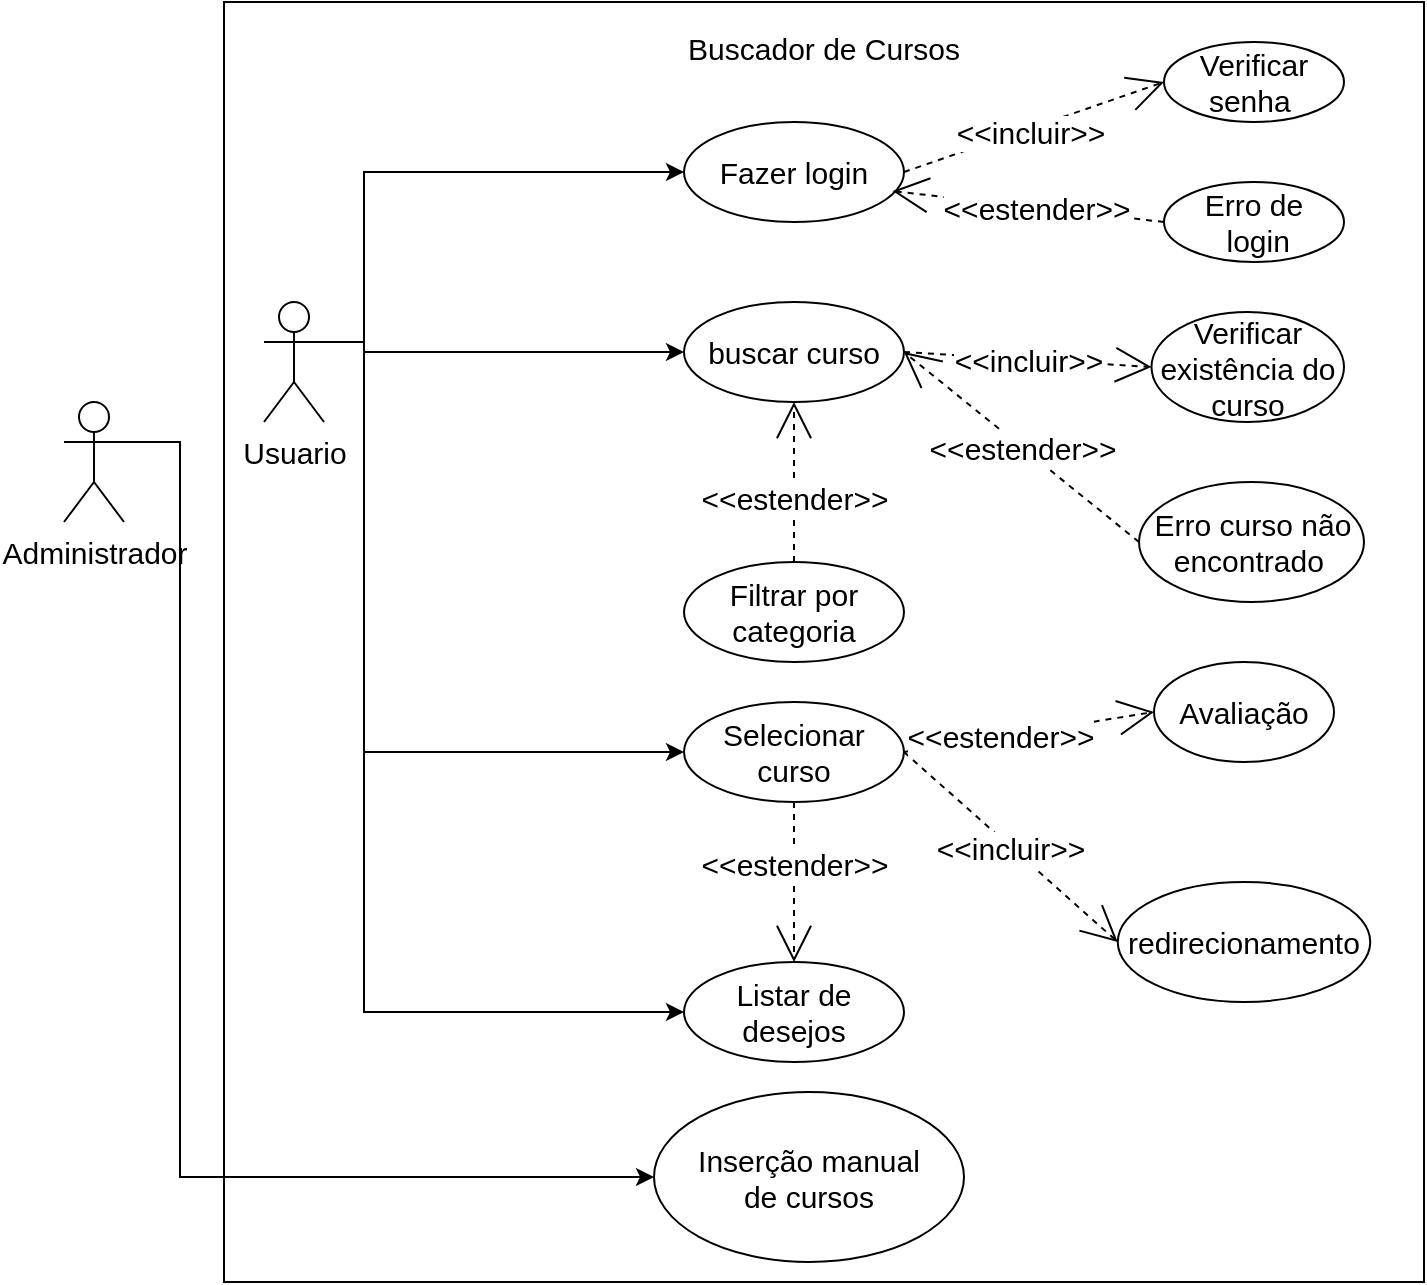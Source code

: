 <mxfile version="26.1.1" pages="2">
  <diagram name="Página-1" id="4R_XhFTZOLe2d6gKUBly">
    <mxGraphModel dx="1311" dy="753" grid="0" gridSize="10" guides="1" tooltips="1" connect="1" arrows="1" fold="1" page="1" pageScale="1" pageWidth="827" pageHeight="1169" math="0" shadow="0">
      <root>
        <mxCell id="0" />
        <mxCell id="1" parent="0" />
        <mxCell id="xLhj-QWqKQ5IKGAw0bBU-1" value="&lt;font style=&quot;vertical-align: inherit;&quot;&gt;&lt;font style=&quot;vertical-align: inherit;&quot;&gt;&lt;font style=&quot;vertical-align: inherit;&quot;&gt;&lt;font style=&quot;vertical-align: inherit;&quot;&gt;Buscador de Cursos&lt;/font&gt;&lt;/font&gt;&lt;/font&gt;&lt;/font&gt;&lt;div&gt;&lt;font style=&quot;vertical-align: inherit;&quot;&gt;&lt;font style=&quot;vertical-align: inherit;&quot;&gt;&lt;font style=&quot;vertical-align: inherit;&quot;&gt;&lt;font style=&quot;vertical-align: inherit;&quot;&gt;&lt;br&gt;&lt;/font&gt;&lt;/font&gt;&lt;/font&gt;&lt;/font&gt;&lt;/div&gt;&lt;div&gt;&lt;font style=&quot;vertical-align: inherit;&quot;&gt;&lt;font style=&quot;vertical-align: inherit;&quot;&gt;&lt;font style=&quot;vertical-align: inherit;&quot;&gt;&lt;font style=&quot;vertical-align: inherit;&quot;&gt;&lt;br&gt;&lt;/font&gt;&lt;/font&gt;&lt;/font&gt;&lt;/font&gt;&lt;/div&gt;&lt;div&gt;&lt;font style=&quot;vertical-align: inherit;&quot;&gt;&lt;font style=&quot;vertical-align: inherit;&quot;&gt;&lt;font style=&quot;vertical-align: inherit;&quot;&gt;&lt;font style=&quot;vertical-align: inherit;&quot;&gt;&lt;br&gt;&lt;/font&gt;&lt;/font&gt;&lt;/font&gt;&lt;/font&gt;&lt;/div&gt;&lt;div&gt;&lt;font style=&quot;vertical-align: inherit;&quot;&gt;&lt;font style=&quot;vertical-align: inherit;&quot;&gt;&lt;font style=&quot;vertical-align: inherit;&quot;&gt;&lt;font style=&quot;vertical-align: inherit;&quot;&gt;&lt;br&gt;&lt;/font&gt;&lt;/font&gt;&lt;/font&gt;&lt;/font&gt;&lt;/div&gt;&lt;div&gt;&lt;font style=&quot;vertical-align: inherit;&quot;&gt;&lt;font style=&quot;vertical-align: inherit;&quot;&gt;&lt;font style=&quot;vertical-align: inherit;&quot;&gt;&lt;font style=&quot;vertical-align: inherit;&quot;&gt;&lt;br&gt;&lt;/font&gt;&lt;/font&gt;&lt;/font&gt;&lt;/font&gt;&lt;/div&gt;&lt;div&gt;&lt;font style=&quot;vertical-align: inherit;&quot;&gt;&lt;font style=&quot;vertical-align: inherit;&quot;&gt;&lt;font style=&quot;vertical-align: inherit;&quot;&gt;&lt;font style=&quot;vertical-align: inherit;&quot;&gt;&lt;br&gt;&lt;/font&gt;&lt;/font&gt;&lt;/font&gt;&lt;/font&gt;&lt;/div&gt;&lt;div&gt;&lt;font style=&quot;vertical-align: inherit;&quot;&gt;&lt;font style=&quot;vertical-align: inherit;&quot;&gt;&lt;font style=&quot;vertical-align: inherit;&quot;&gt;&lt;font style=&quot;vertical-align: inherit;&quot;&gt;&lt;br&gt;&lt;/font&gt;&lt;/font&gt;&lt;/font&gt;&lt;/font&gt;&lt;/div&gt;&lt;div&gt;&lt;font style=&quot;vertical-align: inherit;&quot;&gt;&lt;font style=&quot;vertical-align: inherit;&quot;&gt;&lt;font style=&quot;vertical-align: inherit;&quot;&gt;&lt;font style=&quot;vertical-align: inherit;&quot;&gt;&lt;br&gt;&lt;/font&gt;&lt;/font&gt;&lt;/font&gt;&lt;/font&gt;&lt;/div&gt;&lt;div&gt;&lt;font style=&quot;vertical-align: inherit;&quot;&gt;&lt;font style=&quot;vertical-align: inherit;&quot;&gt;&lt;font style=&quot;vertical-align: inherit;&quot;&gt;&lt;font style=&quot;vertical-align: inherit;&quot;&gt;&lt;br&gt;&lt;/font&gt;&lt;/font&gt;&lt;/font&gt;&lt;/font&gt;&lt;/div&gt;&lt;div&gt;&lt;font style=&quot;vertical-align: inherit;&quot;&gt;&lt;font style=&quot;vertical-align: inherit;&quot;&gt;&lt;font style=&quot;vertical-align: inherit;&quot;&gt;&lt;font style=&quot;vertical-align: inherit;&quot;&gt;&lt;br&gt;&lt;/font&gt;&lt;/font&gt;&lt;/font&gt;&lt;/font&gt;&lt;/div&gt;&lt;div&gt;&lt;font style=&quot;vertical-align: inherit;&quot;&gt;&lt;font style=&quot;vertical-align: inherit;&quot;&gt;&lt;font style=&quot;vertical-align: inherit;&quot;&gt;&lt;font style=&quot;vertical-align: inherit;&quot;&gt;&lt;br&gt;&lt;/font&gt;&lt;/font&gt;&lt;/font&gt;&lt;/font&gt;&lt;/div&gt;&lt;div&gt;&lt;font style=&quot;vertical-align: inherit;&quot;&gt;&lt;font style=&quot;vertical-align: inherit;&quot;&gt;&lt;font style=&quot;vertical-align: inherit;&quot;&gt;&lt;font style=&quot;vertical-align: inherit;&quot;&gt;&lt;br&gt;&lt;/font&gt;&lt;/font&gt;&lt;/font&gt;&lt;/font&gt;&lt;/div&gt;&lt;div&gt;&lt;font style=&quot;vertical-align: inherit;&quot;&gt;&lt;font style=&quot;vertical-align: inherit;&quot;&gt;&lt;font style=&quot;vertical-align: inherit;&quot;&gt;&lt;font style=&quot;vertical-align: inherit;&quot;&gt;&lt;br&gt;&lt;/font&gt;&lt;/font&gt;&lt;/font&gt;&lt;/font&gt;&lt;/div&gt;&lt;div&gt;&lt;font style=&quot;vertical-align: inherit;&quot;&gt;&lt;font style=&quot;vertical-align: inherit;&quot;&gt;&lt;font style=&quot;vertical-align: inherit;&quot;&gt;&lt;font style=&quot;vertical-align: inherit;&quot;&gt;&lt;br&gt;&lt;/font&gt;&lt;/font&gt;&lt;/font&gt;&lt;/font&gt;&lt;/div&gt;&lt;div&gt;&lt;font style=&quot;vertical-align: inherit;&quot;&gt;&lt;font style=&quot;vertical-align: inherit;&quot;&gt;&lt;font style=&quot;vertical-align: inherit;&quot;&gt;&lt;font style=&quot;vertical-align: inherit;&quot;&gt;&lt;br&gt;&lt;/font&gt;&lt;/font&gt;&lt;/font&gt;&lt;/font&gt;&lt;/div&gt;&lt;div&gt;&lt;font style=&quot;vertical-align: inherit;&quot;&gt;&lt;font style=&quot;vertical-align: inherit;&quot;&gt;&lt;font style=&quot;vertical-align: inherit;&quot;&gt;&lt;font style=&quot;vertical-align: inherit;&quot;&gt;&lt;br&gt;&lt;/font&gt;&lt;/font&gt;&lt;/font&gt;&lt;/font&gt;&lt;/div&gt;&lt;div&gt;&lt;font style=&quot;vertical-align: inherit;&quot;&gt;&lt;font style=&quot;vertical-align: inherit;&quot;&gt;&lt;font style=&quot;vertical-align: inherit;&quot;&gt;&lt;font style=&quot;vertical-align: inherit;&quot;&gt;&lt;br&gt;&lt;/font&gt;&lt;/font&gt;&lt;/font&gt;&lt;/font&gt;&lt;/div&gt;&lt;div&gt;&lt;font style=&quot;vertical-align: inherit;&quot;&gt;&lt;font style=&quot;vertical-align: inherit;&quot;&gt;&lt;font style=&quot;vertical-align: inherit;&quot;&gt;&lt;font style=&quot;vertical-align: inherit;&quot;&gt;&lt;br&gt;&lt;/font&gt;&lt;/font&gt;&lt;/font&gt;&lt;/font&gt;&lt;/div&gt;&lt;div&gt;&lt;font style=&quot;vertical-align: inherit;&quot;&gt;&lt;font style=&quot;vertical-align: inherit;&quot;&gt;&lt;font style=&quot;vertical-align: inherit;&quot;&gt;&lt;font style=&quot;vertical-align: inherit;&quot;&gt;&lt;br&gt;&lt;/font&gt;&lt;/font&gt;&lt;/font&gt;&lt;/font&gt;&lt;/div&gt;&lt;div&gt;&lt;font style=&quot;vertical-align: inherit;&quot;&gt;&lt;font style=&quot;vertical-align: inherit;&quot;&gt;&lt;font style=&quot;vertical-align: inherit;&quot;&gt;&lt;font style=&quot;vertical-align: inherit;&quot;&gt;&lt;br&gt;&lt;/font&gt;&lt;/font&gt;&lt;/font&gt;&lt;/font&gt;&lt;/div&gt;&lt;div&gt;&lt;font style=&quot;vertical-align: inherit;&quot;&gt;&lt;font style=&quot;vertical-align: inherit;&quot;&gt;&lt;font style=&quot;vertical-align: inherit;&quot;&gt;&lt;font style=&quot;vertical-align: inherit;&quot;&gt;&lt;br&gt;&lt;/font&gt;&lt;/font&gt;&lt;/font&gt;&lt;/font&gt;&lt;/div&gt;&lt;div&gt;&lt;font style=&quot;vertical-align: inherit;&quot;&gt;&lt;font style=&quot;vertical-align: inherit;&quot;&gt;&lt;font style=&quot;vertical-align: inherit;&quot;&gt;&lt;font style=&quot;vertical-align: inherit;&quot;&gt;&lt;br&gt;&lt;/font&gt;&lt;/font&gt;&lt;/font&gt;&lt;/font&gt;&lt;/div&gt;&lt;div&gt;&lt;font style=&quot;vertical-align: inherit;&quot;&gt;&lt;font style=&quot;vertical-align: inherit;&quot;&gt;&lt;font style=&quot;vertical-align: inherit;&quot;&gt;&lt;font style=&quot;vertical-align: inherit;&quot;&gt;&lt;br&gt;&lt;/font&gt;&lt;/font&gt;&lt;/font&gt;&lt;/font&gt;&lt;/div&gt;&lt;div&gt;&lt;font style=&quot;vertical-align: inherit;&quot;&gt;&lt;font style=&quot;vertical-align: inherit;&quot;&gt;&lt;font style=&quot;vertical-align: inherit;&quot;&gt;&lt;font style=&quot;vertical-align: inherit;&quot;&gt;&lt;br&gt;&lt;/font&gt;&lt;/font&gt;&lt;/font&gt;&lt;/font&gt;&lt;/div&gt;&lt;div&gt;&lt;font style=&quot;vertical-align: inherit;&quot;&gt;&lt;font style=&quot;vertical-align: inherit;&quot;&gt;&lt;font style=&quot;vertical-align: inherit;&quot;&gt;&lt;font style=&quot;vertical-align: inherit;&quot;&gt;&lt;br&gt;&lt;/font&gt;&lt;/font&gt;&lt;/font&gt;&lt;/font&gt;&lt;/div&gt;&lt;div&gt;&lt;font style=&quot;vertical-align: inherit;&quot;&gt;&lt;font style=&quot;vertical-align: inherit;&quot;&gt;&lt;font style=&quot;vertical-align: inherit;&quot;&gt;&lt;font style=&quot;vertical-align: inherit;&quot;&gt;&lt;br&gt;&lt;/font&gt;&lt;/font&gt;&lt;/font&gt;&lt;/font&gt;&lt;/div&gt;&lt;div&gt;&lt;font style=&quot;vertical-align: inherit;&quot;&gt;&lt;font style=&quot;vertical-align: inherit;&quot;&gt;&lt;font style=&quot;vertical-align: inherit;&quot;&gt;&lt;font style=&quot;vertical-align: inherit;&quot;&gt;&lt;br&gt;&lt;/font&gt;&lt;/font&gt;&lt;/font&gt;&lt;/font&gt;&lt;/div&gt;&lt;div&gt;&lt;font style=&quot;vertical-align: inherit;&quot;&gt;&lt;font style=&quot;vertical-align: inherit;&quot;&gt;&lt;font style=&quot;vertical-align: inherit;&quot;&gt;&lt;font style=&quot;vertical-align: inherit;&quot;&gt;&lt;br&gt;&lt;/font&gt;&lt;/font&gt;&lt;/font&gt;&lt;/font&gt;&lt;/div&gt;&lt;div&gt;&lt;font style=&quot;vertical-align: inherit;&quot;&gt;&lt;font style=&quot;vertical-align: inherit;&quot;&gt;&lt;font style=&quot;vertical-align: inherit;&quot;&gt;&lt;font style=&quot;vertical-align: inherit;&quot;&gt;&lt;br&gt;&lt;/font&gt;&lt;/font&gt;&lt;/font&gt;&lt;/font&gt;&lt;/div&gt;&lt;div&gt;&lt;font style=&quot;vertical-align: inherit;&quot;&gt;&lt;font style=&quot;vertical-align: inherit;&quot;&gt;&lt;font style=&quot;vertical-align: inherit;&quot;&gt;&lt;font style=&quot;vertical-align: inherit;&quot;&gt;&lt;br&gt;&lt;/font&gt;&lt;/font&gt;&lt;/font&gt;&lt;/font&gt;&lt;/div&gt;&lt;div&gt;&lt;font style=&quot;vertical-align: inherit;&quot;&gt;&lt;font style=&quot;vertical-align: inherit;&quot;&gt;&lt;font style=&quot;vertical-align: inherit;&quot;&gt;&lt;font style=&quot;vertical-align: inherit;&quot;&gt;&lt;br&gt;&lt;/font&gt;&lt;/font&gt;&lt;/font&gt;&lt;/font&gt;&lt;/div&gt;&lt;div&gt;&lt;font style=&quot;vertical-align: inherit;&quot;&gt;&lt;font style=&quot;vertical-align: inherit;&quot;&gt;&lt;font style=&quot;vertical-align: inherit;&quot;&gt;&lt;font style=&quot;vertical-align: inherit;&quot;&gt;&lt;br&gt;&lt;/font&gt;&lt;/font&gt;&lt;/font&gt;&lt;/font&gt;&lt;/div&gt;&lt;div&gt;&lt;br&gt;&lt;/div&gt;" style="html=1;whiteSpace=wrap;fontSize=15;" parent="1" vertex="1">
          <mxGeometry x="170" y="40" width="600" height="640" as="geometry" />
        </mxCell>
        <mxCell id="xLhj-QWqKQ5IKGAw0bBU-4" value="Fazer login" style="ellipse;whiteSpace=wrap;html=1;fontSize=15;" parent="1" vertex="1">
          <mxGeometry x="400" y="100" width="110" height="50" as="geometry" />
        </mxCell>
        <mxCell id="xLhj-QWqKQ5IKGAw0bBU-5" value="buscar curso" style="ellipse;whiteSpace=wrap;html=1;fontSize=15;" parent="1" vertex="1">
          <mxGeometry x="400" y="190" width="110" height="50" as="geometry" />
        </mxCell>
        <mxCell id="IMtY5FmmzQipSrMV69rI-3" style="edgeStyle=orthogonalEdgeStyle;rounded=0;orthogonalLoop=1;jettySize=auto;html=1;exitX=0.5;exitY=1;exitDx=0;exitDy=0;entryX=0.5;entryY=0;entryDx=0;entryDy=0;dashed=1;endArrow=open;endFill=0;fontSize=15;endSize=16;" parent="1" source="xLhj-QWqKQ5IKGAw0bBU-6" target="IMtY5FmmzQipSrMV69rI-1" edge="1">
          <mxGeometry relative="1" as="geometry" />
        </mxCell>
        <mxCell id="IMtY5FmmzQipSrMV69rI-4" value="&lt;font&gt;&amp;lt;&amp;lt;estender&amp;gt;&amp;gt;&lt;/font&gt;" style="edgeLabel;html=1;align=center;verticalAlign=middle;resizable=0;points=[];fontSize=15;" parent="IMtY5FmmzQipSrMV69rI-3" vertex="1" connectable="0">
          <mxGeometry x="-0.222" relative="1" as="geometry">
            <mxPoint as="offset" />
          </mxGeometry>
        </mxCell>
        <mxCell id="xLhj-QWqKQ5IKGAw0bBU-6" value="Selecionar curso" style="ellipse;whiteSpace=wrap;html=1;fontSize=15;" parent="1" vertex="1">
          <mxGeometry x="400" y="390" width="110" height="50" as="geometry" />
        </mxCell>
        <mxCell id="xLhj-QWqKQ5IKGAw0bBU-7" value="Filtrar por&lt;div&gt;categoria&lt;/div&gt;" style="ellipse;whiteSpace=wrap;html=1;fontSize=15;" parent="1" vertex="1">
          <mxGeometry x="400" y="320" width="110" height="50" as="geometry" />
        </mxCell>
        <mxCell id="xLhj-QWqKQ5IKGAw0bBU-10" style="edgeStyle=orthogonalEdgeStyle;rounded=0;orthogonalLoop=1;jettySize=auto;html=1;exitX=1;exitY=0.333;exitDx=0;exitDy=0;exitPerimeter=0;fontSize=15;" parent="1" source="xLhj-QWqKQ5IKGAw0bBU-8" target="xLhj-QWqKQ5IKGAw0bBU-4" edge="1">
          <mxGeometry relative="1" as="geometry">
            <Array as="points">
              <mxPoint x="240" y="210" />
              <mxPoint x="240" y="125" />
            </Array>
          </mxGeometry>
        </mxCell>
        <mxCell id="xLhj-QWqKQ5IKGAw0bBU-11" style="edgeStyle=orthogonalEdgeStyle;rounded=0;orthogonalLoop=1;jettySize=auto;html=1;exitX=1;exitY=0.333;exitDx=0;exitDy=0;exitPerimeter=0;entryX=0;entryY=0.5;entryDx=0;entryDy=0;fontSize=15;" parent="1" source="xLhj-QWqKQ5IKGAw0bBU-8" target="xLhj-QWqKQ5IKGAw0bBU-5" edge="1">
          <mxGeometry relative="1" as="geometry">
            <mxPoint x="400" y="210" as="targetPoint" />
            <mxPoint x="230" y="205" as="sourcePoint" />
            <Array as="points">
              <mxPoint x="240" y="210" />
              <mxPoint x="240" y="215" />
            </Array>
          </mxGeometry>
        </mxCell>
        <mxCell id="xLhj-QWqKQ5IKGAw0bBU-13" style="edgeStyle=orthogonalEdgeStyle;rounded=0;orthogonalLoop=1;jettySize=auto;html=1;exitX=1;exitY=0.333;exitDx=0;exitDy=0;exitPerimeter=0;entryX=0;entryY=0.5;entryDx=0;entryDy=0;fontSize=15;" parent="1" source="xLhj-QWqKQ5IKGAw0bBU-8" target="xLhj-QWqKQ5IKGAw0bBU-6" edge="1">
          <mxGeometry relative="1" as="geometry">
            <Array as="points">
              <mxPoint x="240" y="210" />
              <mxPoint x="240" y="415" />
            </Array>
          </mxGeometry>
        </mxCell>
        <mxCell id="IMtY5FmmzQipSrMV69rI-2" style="edgeStyle=orthogonalEdgeStyle;rounded=0;orthogonalLoop=1;jettySize=auto;html=1;exitX=1;exitY=0.333;exitDx=0;exitDy=0;exitPerimeter=0;entryX=0;entryY=0.5;entryDx=0;entryDy=0;fontSize=15;" parent="1" source="xLhj-QWqKQ5IKGAw0bBU-8" target="IMtY5FmmzQipSrMV69rI-1" edge="1">
          <mxGeometry relative="1" as="geometry">
            <Array as="points">
              <mxPoint x="240" y="210" />
              <mxPoint x="240" y="545" />
            </Array>
          </mxGeometry>
        </mxCell>
        <mxCell id="xLhj-QWqKQ5IKGAw0bBU-8" value="Usuario" style="shape=umlActor;verticalLabelPosition=bottom;verticalAlign=top;html=1;fontSize=15;" parent="1" vertex="1">
          <mxGeometry x="190" y="190" width="30" height="60" as="geometry" />
        </mxCell>
        <mxCell id="xLhj-QWqKQ5IKGAw0bBU-16" value="Verificar senha&amp;nbsp;" style="ellipse;whiteSpace=wrap;html=1;fontSize=15;" parent="1" vertex="1">
          <mxGeometry x="640" y="60" width="90" height="40" as="geometry" />
        </mxCell>
        <mxCell id="qLjDvJiY8extA-yJmAh3-1" style="edgeStyle=orthogonalEdgeStyle;rounded=0;orthogonalLoop=1;jettySize=auto;html=1;exitX=1;exitY=0.333;exitDx=0;exitDy=0;exitPerimeter=0;entryX=0;entryY=0.5;entryDx=0;entryDy=0;" edge="1" parent="1" source="xLhj-QWqKQ5IKGAw0bBU-17" target="IMtY5FmmzQipSrMV69rI-5">
          <mxGeometry relative="1" as="geometry">
            <Array as="points">
              <mxPoint x="148" y="260" />
              <mxPoint x="148" y="628" />
            </Array>
          </mxGeometry>
        </mxCell>
        <mxCell id="xLhj-QWqKQ5IKGAw0bBU-17" value="Administrador" style="shape=umlActor;verticalLabelPosition=bottom;verticalAlign=top;html=1;fontSize=15;" parent="1" vertex="1">
          <mxGeometry x="90" y="240" width="30" height="60" as="geometry" />
        </mxCell>
        <mxCell id="xLhj-QWqKQ5IKGAw0bBU-21" value="Erro de&lt;div&gt;&amp;nbsp;login&lt;/div&gt;" style="ellipse;whiteSpace=wrap;html=1;fontSize=15;" parent="1" vertex="1">
          <mxGeometry x="640" y="130" width="90" height="40" as="geometry" />
        </mxCell>
        <mxCell id="xLhj-QWqKQ5IKGAw0bBU-22" value="&lt;font&gt;Verificar existência do curso&lt;/font&gt;" style="ellipse;whiteSpace=wrap;html=1;fontSize=15;" parent="1" vertex="1">
          <mxGeometry x="633.75" y="195" width="96.25" height="55" as="geometry" />
        </mxCell>
        <mxCell id="xLhj-QWqKQ5IKGAw0bBU-25" value="&lt;div&gt;&lt;br&gt;&lt;/div&gt;&lt;div&gt;&lt;br&gt;&lt;/div&gt;" style="endArrow=open;endSize=16;dashed=1;html=1;rounded=0;exitX=1;exitY=0.5;exitDx=0;exitDy=0;entryX=0;entryY=0.5;entryDx=0;entryDy=0;fontSize=15;" parent="1" source="xLhj-QWqKQ5IKGAw0bBU-4" target="xLhj-QWqKQ5IKGAw0bBU-16" edge="1">
          <mxGeometry width="160" relative="1" as="geometry">
            <mxPoint x="370" y="84.73" as="sourcePoint" />
            <mxPoint x="530" y="84.73" as="targetPoint" />
          </mxGeometry>
        </mxCell>
        <mxCell id="xLhj-QWqKQ5IKGAw0bBU-27" value="&lt;font&gt;&amp;lt;&amp;lt;incluir&amp;gt;&amp;gt;&lt;/font&gt;" style="edgeLabel;html=1;align=center;verticalAlign=middle;resizable=0;points=[];fontSize=15;" parent="xLhj-QWqKQ5IKGAw0bBU-25" vertex="1" connectable="0">
          <mxGeometry x="-0.044" y="-1" relative="1" as="geometry">
            <mxPoint as="offset" />
          </mxGeometry>
        </mxCell>
        <mxCell id="xLhj-QWqKQ5IKGAw0bBU-26" value="&lt;font&gt;&amp;lt;&amp;lt;estender&amp;gt;&amp;gt;&lt;/font&gt;" style="endArrow=open;endSize=16;dashed=1;html=1;rounded=0;exitX=0;exitY=0.5;exitDx=0;exitDy=0;entryX=0.948;entryY=0.691;entryDx=0;entryDy=0;entryPerimeter=0;fontSize=15;" parent="1" source="xLhj-QWqKQ5IKGAw0bBU-21" target="xLhj-QWqKQ5IKGAw0bBU-4" edge="1">
          <mxGeometry x="-0.066" width="160" relative="1" as="geometry">
            <mxPoint x="430" y="140" as="sourcePoint" />
            <mxPoint x="590" y="140" as="targetPoint" />
            <mxPoint as="offset" />
          </mxGeometry>
        </mxCell>
        <mxCell id="xLhj-QWqKQ5IKGAw0bBU-30" value="Erro curso não encontrado&amp;nbsp;" style="ellipse;whiteSpace=wrap;html=1;fontSize=15;" parent="1" vertex="1">
          <mxGeometry x="627.5" y="280" width="112.5" height="60" as="geometry" />
        </mxCell>
        <mxCell id="xLhj-QWqKQ5IKGAw0bBU-31" value="&lt;font&gt;&amp;lt;&amp;lt;incluir&amp;gt;&amp;gt;&lt;/font&gt;" style="endArrow=open;endSize=16;dashed=1;html=1;rounded=0;exitX=1;exitY=0.5;exitDx=0;exitDy=0;entryX=0;entryY=0.5;entryDx=0;entryDy=0;fontSize=15;" parent="1" source="xLhj-QWqKQ5IKGAw0bBU-5" target="xLhj-QWqKQ5IKGAw0bBU-22" edge="1">
          <mxGeometry width="160" relative="1" as="geometry">
            <mxPoint x="360" y="220" as="sourcePoint" />
            <mxPoint x="520" y="220" as="targetPoint" />
          </mxGeometry>
        </mxCell>
        <mxCell id="xLhj-QWqKQ5IKGAw0bBU-32" value="&lt;font&gt;&amp;lt;&amp;lt;estender&amp;gt;&amp;gt;&lt;/font&gt;" style="endArrow=open;endSize=16;dashed=1;html=1;rounded=0;exitX=0;exitY=0.5;exitDx=0;exitDy=0;entryX=1;entryY=0.5;entryDx=0;entryDy=0;fontSize=15;" parent="1" source="xLhj-QWqKQ5IKGAw0bBU-30" target="xLhj-QWqKQ5IKGAw0bBU-5" edge="1">
          <mxGeometry width="160" relative="1" as="geometry">
            <mxPoint x="520" y="255" as="sourcePoint" />
            <mxPoint x="510" y="240" as="targetPoint" />
          </mxGeometry>
        </mxCell>
        <mxCell id="xLhj-QWqKQ5IKGAw0bBU-34" value="" style="endArrow=open;endSize=16;endFill=0;html=1;rounded=0;exitX=0.5;exitY=0;exitDx=0;exitDy=0;entryX=0.5;entryY=1;entryDx=0;entryDy=0;dashed=1;fontSize=15;" parent="1" source="xLhj-QWqKQ5IKGAw0bBU-7" target="xLhj-QWqKQ5IKGAw0bBU-5" edge="1">
          <mxGeometry width="160" relative="1" as="geometry">
            <mxPoint x="460" y="250" as="sourcePoint" />
            <mxPoint x="620" y="250" as="targetPoint" />
          </mxGeometry>
        </mxCell>
        <mxCell id="ay8M-RoG5TROtwahQhcY-3" value="&lt;font&gt;&amp;lt;&amp;lt;estender&amp;gt;&amp;gt;&lt;/font&gt;" style="edgeLabel;html=1;align=center;verticalAlign=middle;resizable=0;points=[];fontSize=15;" parent="xLhj-QWqKQ5IKGAw0bBU-34" vertex="1" connectable="0">
          <mxGeometry x="-0.2" y="2" relative="1" as="geometry">
            <mxPoint x="2" as="offset" />
          </mxGeometry>
        </mxCell>
        <mxCell id="xLhj-QWqKQ5IKGAw0bBU-35" value="redirecionamento" style="ellipse;whiteSpace=wrap;html=1;fontSize=15;" parent="1" vertex="1">
          <mxGeometry x="616.88" y="480" width="126.25" height="60" as="geometry" />
        </mxCell>
        <mxCell id="xLhj-QWqKQ5IKGAw0bBU-37" value="&lt;font&gt;&amp;lt;&amp;lt;incluir&amp;gt;&amp;gt;&lt;/font&gt;" style="endArrow=open;endSize=16;dashed=1;html=1;rounded=0;exitX=1;exitY=0.5;exitDx=0;exitDy=0;entryX=0;entryY=0.5;entryDx=0;entryDy=0;fontSize=15;" parent="1" source="xLhj-QWqKQ5IKGAw0bBU-6" target="xLhj-QWqKQ5IKGAw0bBU-35" edge="1">
          <mxGeometry width="160" relative="1" as="geometry">
            <mxPoint x="460" y="250" as="sourcePoint" />
            <mxPoint x="620" y="250" as="targetPoint" />
          </mxGeometry>
        </mxCell>
        <mxCell id="E2xcT-RGRHsYT0eR1aVC-1" value="Avaliação" style="ellipse;whiteSpace=wrap;html=1;fontSize=15;" parent="1" vertex="1">
          <mxGeometry x="635" y="370" width="90" height="50" as="geometry" />
        </mxCell>
        <mxCell id="ay8M-RoG5TROtwahQhcY-2" value="&lt;font&gt;&amp;lt;&amp;lt;estender&amp;gt;&amp;gt;&lt;/font&gt;" style="endArrow=open;endSize=16;endFill=0;html=1;rounded=0;entryX=0;entryY=0.5;entryDx=0;entryDy=0;dashed=1;fontSize=15;" parent="1" target="E2xcT-RGRHsYT0eR1aVC-1" edge="1">
          <mxGeometry x="-0.227" width="160" relative="1" as="geometry">
            <mxPoint x="510" y="415" as="sourcePoint" />
            <mxPoint x="540" y="320" as="targetPoint" />
            <mxPoint as="offset" />
          </mxGeometry>
        </mxCell>
        <mxCell id="IMtY5FmmzQipSrMV69rI-1" value="Listar de desejos" style="ellipse;whiteSpace=wrap;html=1;fontSize=15;" parent="1" vertex="1">
          <mxGeometry x="400" y="520" width="110" height="50" as="geometry" />
        </mxCell>
        <mxCell id="IMtY5FmmzQipSrMV69rI-5" value="Inserção manual&lt;div&gt;de cursos&lt;/div&gt;" style="ellipse;whiteSpace=wrap;html=1;fontSize=15;" parent="1" vertex="1">
          <mxGeometry x="385" y="585" width="155" height="85" as="geometry" />
        </mxCell>
      </root>
    </mxGraphModel>
  </diagram>
  <diagram id="kXUtgbyi0x0OH4lXdkay" name="Página-2">
    <mxGraphModel dx="817" dy="569" grid="1" gridSize="10" guides="1" tooltips="1" connect="1" arrows="1" fold="1" page="1" pageScale="1" pageWidth="827" pageHeight="1169" math="0" shadow="0">
      <root>
        <mxCell id="0" />
        <mxCell id="1" parent="0" />
      </root>
    </mxGraphModel>
  </diagram>
</mxfile>
